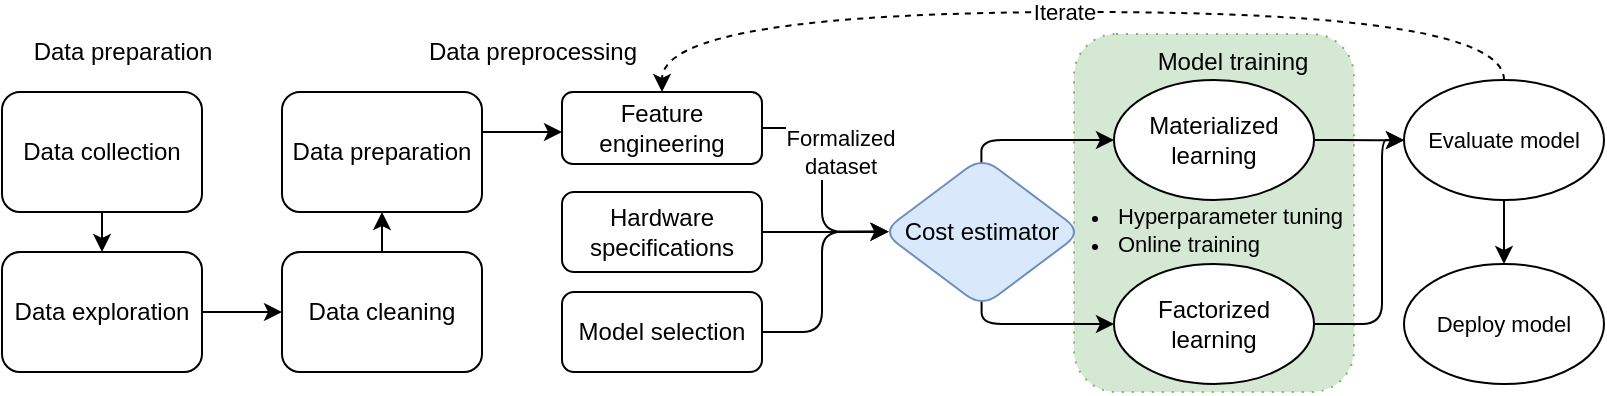 <mxfile>
    <diagram id="1Iw5H5zncnqYSbrTsxRB" name="Page-1">
        <mxGraphModel dx="451" dy="636" grid="1" gridSize="10" guides="1" tooltips="1" connect="1" arrows="1" fold="1" page="1" pageScale="1" pageWidth="827" pageHeight="1169" math="0" shadow="0">
            <root>
                <mxCell id="0"/>
                <mxCell id="1" parent="0"/>
                <mxCell id="PF3yWMWYn2p4N7kOVZgF-33" value="" style="rounded=1;whiteSpace=wrap;html=1;fontSize=11;dashed=1;dashPattern=1 4;fillColor=#d5e8d4;strokeColor=#82b366;" parent="1" vertex="1">
                    <mxGeometry x="546" y="121" width="140" height="179" as="geometry"/>
                </mxCell>
                <mxCell id="PF3yWMWYn2p4N7kOVZgF-3" value="" style="edgeStyle=orthogonalEdgeStyle;rounded=1;orthogonalLoop=1;jettySize=auto;html=1;" parent="1" source="PF3yWMWYn2p4N7kOVZgF-1" target="PF3yWMWYn2p4N7kOVZgF-2" edge="1">
                    <mxGeometry relative="1" as="geometry"/>
                </mxCell>
                <mxCell id="PF3yWMWYn2p4N7kOVZgF-1" value="Data collection" style="rounded=1;whiteSpace=wrap;html=1;" parent="1" vertex="1">
                    <mxGeometry x="10" y="150" width="100" height="60" as="geometry"/>
                </mxCell>
                <mxCell id="PF3yWMWYn2p4N7kOVZgF-6" value="" style="edgeStyle=orthogonalEdgeStyle;rounded=1;orthogonalLoop=1;jettySize=auto;html=1;" parent="1" source="PF3yWMWYn2p4N7kOVZgF-2" target="PF3yWMWYn2p4N7kOVZgF-5" edge="1">
                    <mxGeometry relative="1" as="geometry"/>
                </mxCell>
                <mxCell id="PF3yWMWYn2p4N7kOVZgF-2" value="Data exploration" style="rounded=1;whiteSpace=wrap;html=1;" parent="1" vertex="1">
                    <mxGeometry x="10" y="230" width="100" height="60" as="geometry"/>
                </mxCell>
                <mxCell id="PF3yWMWYn2p4N7kOVZgF-4" value="Data preparation" style="text;html=1;align=center;verticalAlign=middle;resizable=0;points=[];autosize=1;strokeColor=none;fillColor=none;rounded=1;" parent="1" vertex="1">
                    <mxGeometry x="15" y="115" width="110" height="30" as="geometry"/>
                </mxCell>
                <mxCell id="PF3yWMWYn2p4N7kOVZgF-8" value="" style="edgeStyle=orthogonalEdgeStyle;rounded=1;orthogonalLoop=1;jettySize=auto;html=1;" parent="1" source="PF3yWMWYn2p4N7kOVZgF-5" target="PF3yWMWYn2p4N7kOVZgF-7" edge="1">
                    <mxGeometry relative="1" as="geometry"/>
                </mxCell>
                <mxCell id="PF3yWMWYn2p4N7kOVZgF-5" value="Data cleaning" style="whiteSpace=wrap;html=1;rounded=1;" parent="1" vertex="1">
                    <mxGeometry x="150" y="230" width="100" height="60" as="geometry"/>
                </mxCell>
                <mxCell id="PF3yWMWYn2p4N7kOVZgF-11" value="" style="edgeStyle=orthogonalEdgeStyle;rounded=1;orthogonalLoop=1;jettySize=auto;html=1;" parent="1" source="PF3yWMWYn2p4N7kOVZgF-7" target="PF3yWMWYn2p4N7kOVZgF-10" edge="1">
                    <mxGeometry relative="1" as="geometry">
                        <Array as="points">
                            <mxPoint x="280" y="170"/>
                            <mxPoint x="280" y="170"/>
                        </Array>
                    </mxGeometry>
                </mxCell>
                <mxCell id="PF3yWMWYn2p4N7kOVZgF-7" value="Data preparation" style="whiteSpace=wrap;html=1;rounded=1;" parent="1" vertex="1">
                    <mxGeometry x="150" y="150" width="100" height="60" as="geometry"/>
                </mxCell>
                <mxCell id="PF3yWMWYn2p4N7kOVZgF-9" value="Model training&lt;br&gt;" style="text;html=1;align=center;verticalAlign=middle;resizable=0;points=[];autosize=1;strokeColor=none;fillColor=none;rounded=1;" parent="1" vertex="1">
                    <mxGeometry x="575" y="120" width="100" height="30" as="geometry"/>
                </mxCell>
                <mxCell id="l4MfPg7lu9z-eHBVjWGc-1" style="edgeStyle=orthogonalEdgeStyle;rounded=1;orthogonalLoop=1;jettySize=auto;html=1;entryX=0.032;entryY=0.498;entryDx=0;entryDy=0;entryPerimeter=0;" parent="1" source="PF3yWMWYn2p4N7kOVZgF-10" target="PF3yWMWYn2p4N7kOVZgF-22" edge="1">
                    <mxGeometry relative="1" as="geometry"/>
                </mxCell>
                <mxCell id="l4MfPg7lu9z-eHBVjWGc-2" value="Formalized&lt;br&gt;dataset" style="edgeLabel;html=1;align=center;verticalAlign=middle;resizable=0;points=[];rounded=1;" parent="l4MfPg7lu9z-eHBVjWGc-1" connectable="0" vertex="1">
                    <mxGeometry x="-0.503" y="2" relative="1" as="geometry">
                        <mxPoint x="10" y="14" as="offset"/>
                    </mxGeometry>
                </mxCell>
                <mxCell id="PF3yWMWYn2p4N7kOVZgF-10" value="Feature engineering" style="whiteSpace=wrap;html=1;rounded=1;" parent="1" vertex="1">
                    <mxGeometry x="290" y="150" width="100" height="36" as="geometry"/>
                </mxCell>
                <mxCell id="l4MfPg7lu9z-eHBVjWGc-5" style="edgeStyle=orthogonalEdgeStyle;rounded=1;orthogonalLoop=1;jettySize=auto;html=1;entryX=0.034;entryY=0.498;entryDx=0;entryDy=0;entryPerimeter=0;" parent="1" source="PF3yWMWYn2p4N7kOVZgF-12" target="PF3yWMWYn2p4N7kOVZgF-22" edge="1">
                    <mxGeometry relative="1" as="geometry"/>
                </mxCell>
                <mxCell id="PF3yWMWYn2p4N7kOVZgF-12" value="Model selection" style="whiteSpace=wrap;html=1;rounded=1;" parent="1" vertex="1">
                    <mxGeometry x="290" y="250" width="100" height="40" as="geometry"/>
                </mxCell>
                <mxCell id="PF3yWMWYn2p4N7kOVZgF-30" style="edgeStyle=orthogonalEdgeStyle;rounded=1;orthogonalLoop=1;jettySize=auto;html=1;entryX=0.5;entryY=0;entryDx=0;entryDy=0;fontSize=11;endArrow=classic;endFill=1;dashed=1;curved=1;exitX=0.5;exitY=0;exitDx=0;exitDy=0;" parent="1" source="PF3yWMWYn2p4N7kOVZgF-34" target="PF3yWMWYn2p4N7kOVZgF-10" edge="1">
                    <mxGeometry relative="1" as="geometry">
                        <mxPoint x="710" y="130" as="sourcePoint"/>
                        <Array as="points">
                            <mxPoint x="761" y="110"/>
                            <mxPoint x="340" y="110"/>
                        </Array>
                    </mxGeometry>
                </mxCell>
                <mxCell id="PF3yWMWYn2p4N7kOVZgF-32" value="Iterate" style="edgeLabel;html=1;align=center;verticalAlign=middle;resizable=0;points=[];fontSize=11;rounded=1;" parent="PF3yWMWYn2p4N7kOVZgF-30" connectable="0" vertex="1">
                    <mxGeometry x="0.28" y="-1" relative="1" as="geometry">
                        <mxPoint x="63" y="1" as="offset"/>
                    </mxGeometry>
                </mxCell>
                <mxCell id="PF3yWMWYn2p4N7kOVZgF-17" value="Materialized &lt;br&gt;learning" style="ellipse;whiteSpace=wrap;html=1;rounded=1;" parent="1" vertex="1">
                    <mxGeometry x="566" y="144" width="100" height="60" as="geometry"/>
                </mxCell>
                <mxCell id="PF3yWMWYn2p4N7kOVZgF-36" style="rounded=1;orthogonalLoop=1;jettySize=auto;html=1;exitX=1;exitY=0.5;exitDx=0;exitDy=0;fontSize=11;endArrow=classic;endFill=1;edgeStyle=orthogonalEdgeStyle;entryX=0;entryY=0.5;entryDx=0;entryDy=0;" parent="1" source="PF3yWMWYn2p4N7kOVZgF-19" target="PF3yWMWYn2p4N7kOVZgF-34" edge="1">
                    <mxGeometry relative="1" as="geometry">
                        <mxPoint x="725" y="180" as="targetPoint"/>
                        <Array as="points">
                            <mxPoint x="700" y="266"/>
                            <mxPoint x="700" y="174"/>
                        </Array>
                    </mxGeometry>
                </mxCell>
                <mxCell id="PF3yWMWYn2p4N7kOVZgF-19" value="Factorized&lt;br&gt;learning" style="ellipse;whiteSpace=wrap;html=1;rounded=1;" parent="1" vertex="1">
                    <mxGeometry x="566" y="236" width="100" height="60" as="geometry"/>
                </mxCell>
                <mxCell id="PF3yWMWYn2p4N7kOVZgF-25" style="edgeStyle=orthogonalEdgeStyle;rounded=1;orthogonalLoop=1;jettySize=auto;html=1;entryX=0;entryY=0.5;entryDx=0;entryDy=0;endArrow=classic;endFill=1;exitX=0.497;exitY=0.041;exitDx=0;exitDy=0;exitPerimeter=0;" parent="1" source="PF3yWMWYn2p4N7kOVZgF-22" target="PF3yWMWYn2p4N7kOVZgF-17" edge="1">
                    <mxGeometry relative="1" as="geometry">
                        <Array as="points">
                            <mxPoint x="500" y="174"/>
                        </Array>
                    </mxGeometry>
                </mxCell>
                <mxCell id="PF3yWMWYn2p4N7kOVZgF-26" style="edgeStyle=orthogonalEdgeStyle;rounded=1;orthogonalLoop=1;jettySize=auto;html=1;endArrow=classic;endFill=1;exitX=0.498;exitY=0.96;exitDx=0;exitDy=0;entryX=0;entryY=0.5;entryDx=0;entryDy=0;exitPerimeter=0;" parent="1" source="PF3yWMWYn2p4N7kOVZgF-22" target="PF3yWMWYn2p4N7kOVZgF-19" edge="1">
                    <mxGeometry relative="1" as="geometry">
                        <mxPoint x="535.2" y="260.75" as="sourcePoint"/>
                        <Array as="points">
                            <mxPoint x="500" y="266"/>
                        </Array>
                    </mxGeometry>
                </mxCell>
                <mxCell id="PF3yWMWYn2p4N7kOVZgF-22" value="Cost estimator" style="rhombus;whiteSpace=wrap;html=1;rounded=1;fillColor=#dae8fc;strokeColor=#6c8ebf;" parent="1" vertex="1">
                    <mxGeometry x="450" y="182.5" width="100" height="75" as="geometry"/>
                </mxCell>
                <mxCell id="PF3yWMWYn2p4N7kOVZgF-28" value="&lt;ul style=&quot;font-size: 11px;&quot;&gt;&lt;li&gt;Hyperparameter tuning&lt;/li&gt;&lt;li&gt;Online training&lt;/li&gt;&lt;/ul&gt;" style="text;html=1;align=left;verticalAlign=middle;resizable=0;points=[];autosize=1;strokeColor=none;fillColor=none;fillStyle=dots;labelBackgroundColor=none;labelBorderColor=none;rounded=1;" parent="1" vertex="1">
                    <mxGeometry x="526" y="189" width="180" height="60" as="geometry"/>
                </mxCell>
                <mxCell id="PF3yWMWYn2p4N7kOVZgF-29" value="Data preprocessing" style="text;html=1;align=center;verticalAlign=middle;resizable=0;points=[];autosize=1;strokeColor=none;fillColor=none;rounded=1;" parent="1" vertex="1">
                    <mxGeometry x="210" y="115" width="130" height="30" as="geometry"/>
                </mxCell>
                <mxCell id="PF3yWMWYn2p4N7kOVZgF-38" value="" style="edgeStyle=orthogonalEdgeStyle;rounded=1;orthogonalLoop=1;jettySize=auto;html=1;fontSize=11;endArrow=classic;endFill=1;" parent="1" source="PF3yWMWYn2p4N7kOVZgF-34" target="PF3yWMWYn2p4N7kOVZgF-37" edge="1">
                    <mxGeometry relative="1" as="geometry"/>
                </mxCell>
                <mxCell id="PF3yWMWYn2p4N7kOVZgF-34" value="Evaluate model" style="ellipse;whiteSpace=wrap;html=1;fontSize=11;rounded=1;" parent="1" vertex="1">
                    <mxGeometry x="711" y="144" width="100" height="60" as="geometry"/>
                </mxCell>
                <mxCell id="PF3yWMWYn2p4N7kOVZgF-37" value="Deploy model" style="ellipse;whiteSpace=wrap;html=1;fontSize=11;rounded=1;" parent="1" vertex="1">
                    <mxGeometry x="711" y="236" width="100" height="60" as="geometry"/>
                </mxCell>
                <mxCell id="l4MfPg7lu9z-eHBVjWGc-4" style="edgeStyle=orthogonalEdgeStyle;rounded=1;orthogonalLoop=1;jettySize=auto;html=1;entryX=0.034;entryY=0.498;entryDx=0;entryDy=0;entryPerimeter=0;" parent="1" source="l4MfPg7lu9z-eHBVjWGc-3" target="PF3yWMWYn2p4N7kOVZgF-22" edge="1">
                    <mxGeometry relative="1" as="geometry"/>
                </mxCell>
                <mxCell id="l4MfPg7lu9z-eHBVjWGc-3" value="Hardware specifications" style="whiteSpace=wrap;html=1;rounded=1;" parent="1" vertex="1">
                    <mxGeometry x="290" y="200" width="100" height="40" as="geometry"/>
                </mxCell>
                <mxCell id="PF3yWMWYn2p4N7kOVZgF-35" value="" style="edgeStyle=orthogonalEdgeStyle;rounded=1;orthogonalLoop=1;jettySize=auto;html=1;fontSize=11;endArrow=classic;endFill=1;exitX=1;exitY=0.5;exitDx=0;exitDy=0;entryX=0;entryY=0.503;entryDx=0;entryDy=0;entryPerimeter=0;" parent="1" source="PF3yWMWYn2p4N7kOVZgF-17" target="PF3yWMWYn2p4N7kOVZgF-34" edge="1">
                    <mxGeometry relative="1" as="geometry">
                        <mxPoint x="725" y="180" as="targetPoint"/>
                    </mxGeometry>
                </mxCell>
            </root>
        </mxGraphModel>
    </diagram>
</mxfile>